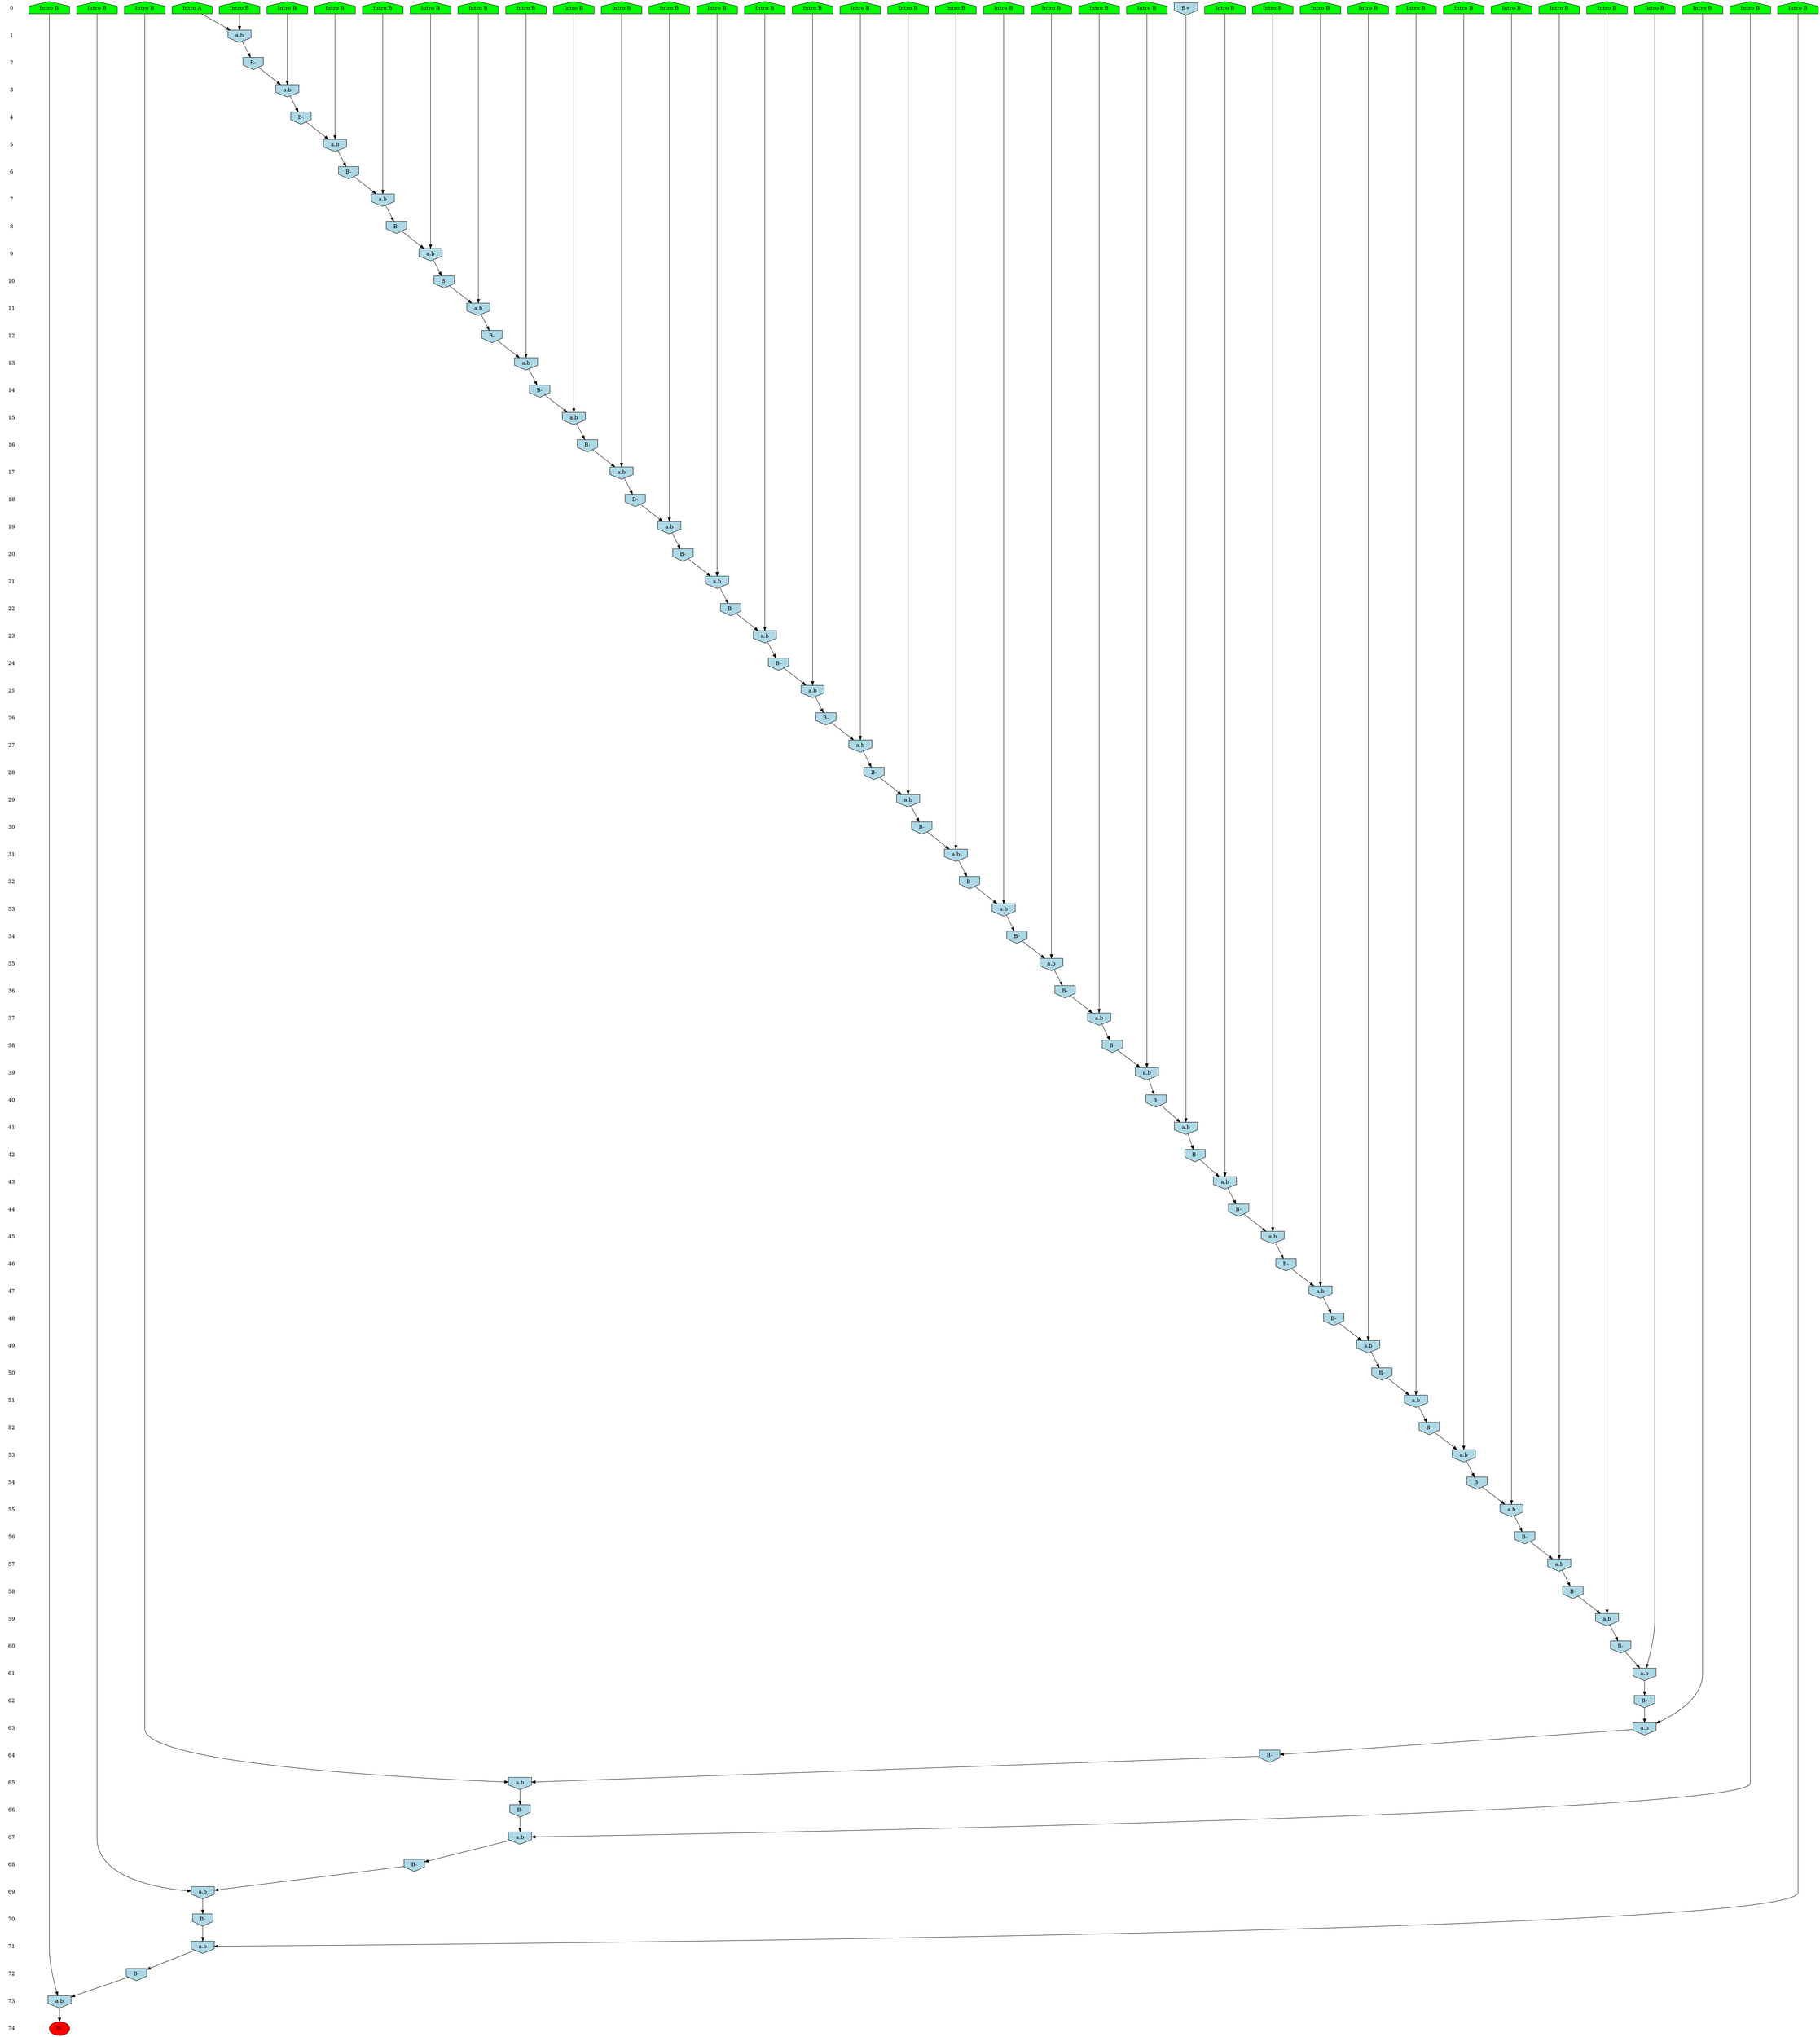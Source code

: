 /* Compression of 1 causal flows obtained in average at 3.277644E+01 t.u */
/* Compressed causal flows were: [37] */
digraph G{
 ranksep=.5 ; 
{ rank = same ; "0" [shape=plaintext] ; node_1 [label ="Intro B", shape=house, style=filled, fillcolor=green] ;
node_2 [label ="Intro B", shape=house, style=filled, fillcolor=green] ;
node_3 [label ="Intro B", shape=house, style=filled, fillcolor=green] ;
node_4 [label ="Intro B", shape=house, style=filled, fillcolor=green] ;
node_5 [label ="Intro B", shape=house, style=filled, fillcolor=green] ;
node_6 [label ="Intro B", shape=house, style=filled, fillcolor=green] ;
node_7 [label ="Intro B", shape=house, style=filled, fillcolor=green] ;
node_8 [label ="Intro B", shape=house, style=filled, fillcolor=green] ;
node_9 [label ="Intro B", shape=house, style=filled, fillcolor=green] ;
node_10 [label ="Intro B", shape=house, style=filled, fillcolor=green] ;
node_11 [label ="Intro B", shape=house, style=filled, fillcolor=green] ;
node_12 [label ="Intro B", shape=house, style=filled, fillcolor=green] ;
node_13 [label ="Intro B", shape=house, style=filled, fillcolor=green] ;
node_14 [label ="Intro B", shape=house, style=filled, fillcolor=green] ;
node_15 [label ="Intro B", shape=house, style=filled, fillcolor=green] ;
node_16 [label ="Intro B", shape=house, style=filled, fillcolor=green] ;
node_17 [label ="Intro B", shape=house, style=filled, fillcolor=green] ;
node_18 [label ="Intro B", shape=house, style=filled, fillcolor=green] ;
node_19 [label ="Intro B", shape=house, style=filled, fillcolor=green] ;
node_20 [label ="Intro B", shape=house, style=filled, fillcolor=green] ;
node_21 [label ="Intro B", shape=house, style=filled, fillcolor=green] ;
node_22 [label ="Intro B", shape=house, style=filled, fillcolor=green] ;
node_23 [label ="Intro B", shape=house, style=filled, fillcolor=green] ;
node_24 [label ="Intro B", shape=house, style=filled, fillcolor=green] ;
node_25 [label ="Intro B", shape=house, style=filled, fillcolor=green] ;
node_26 [label ="Intro B", shape=house, style=filled, fillcolor=green] ;
node_27 [label ="Intro B", shape=house, style=filled, fillcolor=green] ;
node_28 [label ="Intro B", shape=house, style=filled, fillcolor=green] ;
node_29 [label ="Intro B", shape=house, style=filled, fillcolor=green] ;
node_30 [label ="Intro B", shape=house, style=filled, fillcolor=green] ;
node_31 [label ="Intro B", shape=house, style=filled, fillcolor=green] ;
node_32 [label ="Intro B", shape=house, style=filled, fillcolor=green] ;
node_33 [label ="Intro B", shape=house, style=filled, fillcolor=green] ;
node_34 [label ="Intro B", shape=house, style=filled, fillcolor=green] ;
node_35 [label ="Intro B", shape=house, style=filled, fillcolor=green] ;
node_36 [label ="Intro B", shape=house, style=filled, fillcolor=green] ;
node_37 [label ="Intro A", shape=house, style=filled, fillcolor=green] ;
node_51 [label="B+", shape=invhouse, style=filled, fillcolor = lightblue] ;
}
{ rank = same ; "1" [shape=plaintext] ; node_38 [label="a.b", shape=invhouse, style=filled, fillcolor = lightblue] ;
}
{ rank = same ; "2" [shape=plaintext] ; node_39 [label="B-", shape=invhouse, style=filled, fillcolor = lightblue] ;
}
{ rank = same ; "3" [shape=plaintext] ; node_40 [label="a.b", shape=invhouse, style=filled, fillcolor = lightblue] ;
}
{ rank = same ; "4" [shape=plaintext] ; node_41 [label="B-", shape=invhouse, style=filled, fillcolor = lightblue] ;
}
{ rank = same ; "5" [shape=plaintext] ; node_42 [label="a.b", shape=invhouse, style=filled, fillcolor = lightblue] ;
}
{ rank = same ; "6" [shape=plaintext] ; node_43 [label="B-", shape=invhouse, style=filled, fillcolor = lightblue] ;
}
{ rank = same ; "7" [shape=plaintext] ; node_44 [label="a.b", shape=invhouse, style=filled, fillcolor = lightblue] ;
}
{ rank = same ; "8" [shape=plaintext] ; node_45 [label="B-", shape=invhouse, style=filled, fillcolor = lightblue] ;
}
{ rank = same ; "9" [shape=plaintext] ; node_46 [label="a.b", shape=invhouse, style=filled, fillcolor = lightblue] ;
}
{ rank = same ; "10" [shape=plaintext] ; node_47 [label="B-", shape=invhouse, style=filled, fillcolor = lightblue] ;
}
{ rank = same ; "11" [shape=plaintext] ; node_48 [label="a.b", shape=invhouse, style=filled, fillcolor = lightblue] ;
}
{ rank = same ; "12" [shape=plaintext] ; node_49 [label="B-", shape=invhouse, style=filled, fillcolor = lightblue] ;
}
{ rank = same ; "13" [shape=plaintext] ; node_50 [label="a.b", shape=invhouse, style=filled, fillcolor = lightblue] ;
}
{ rank = same ; "14" [shape=plaintext] ; node_52 [label="B-", shape=invhouse, style=filled, fillcolor = lightblue] ;
}
{ rank = same ; "15" [shape=plaintext] ; node_53 [label="a.b", shape=invhouse, style=filled, fillcolor = lightblue] ;
}
{ rank = same ; "16" [shape=plaintext] ; node_54 [label="B-", shape=invhouse, style=filled, fillcolor = lightblue] ;
}
{ rank = same ; "17" [shape=plaintext] ; node_55 [label="a.b", shape=invhouse, style=filled, fillcolor = lightblue] ;
}
{ rank = same ; "18" [shape=plaintext] ; node_56 [label="B-", shape=invhouse, style=filled, fillcolor = lightblue] ;
}
{ rank = same ; "19" [shape=plaintext] ; node_57 [label="a.b", shape=invhouse, style=filled, fillcolor = lightblue] ;
}
{ rank = same ; "20" [shape=plaintext] ; node_58 [label="B-", shape=invhouse, style=filled, fillcolor = lightblue] ;
}
{ rank = same ; "21" [shape=plaintext] ; node_59 [label="a.b", shape=invhouse, style=filled, fillcolor = lightblue] ;
}
{ rank = same ; "22" [shape=plaintext] ; node_60 [label="B-", shape=invhouse, style=filled, fillcolor = lightblue] ;
}
{ rank = same ; "23" [shape=plaintext] ; node_61 [label="a.b", shape=invhouse, style=filled, fillcolor = lightblue] ;
}
{ rank = same ; "24" [shape=plaintext] ; node_62 [label="B-", shape=invhouse, style=filled, fillcolor = lightblue] ;
}
{ rank = same ; "25" [shape=plaintext] ; node_63 [label="a.b", shape=invhouse, style=filled, fillcolor = lightblue] ;
}
{ rank = same ; "26" [shape=plaintext] ; node_64 [label="B-", shape=invhouse, style=filled, fillcolor = lightblue] ;
}
{ rank = same ; "27" [shape=plaintext] ; node_65 [label="a.b", shape=invhouse, style=filled, fillcolor = lightblue] ;
}
{ rank = same ; "28" [shape=plaintext] ; node_66 [label="B-", shape=invhouse, style=filled, fillcolor = lightblue] ;
}
{ rank = same ; "29" [shape=plaintext] ; node_67 [label="a.b", shape=invhouse, style=filled, fillcolor = lightblue] ;
}
{ rank = same ; "30" [shape=plaintext] ; node_68 [label="B-", shape=invhouse, style=filled, fillcolor = lightblue] ;
}
{ rank = same ; "31" [shape=plaintext] ; node_69 [label="a.b", shape=invhouse, style=filled, fillcolor = lightblue] ;
}
{ rank = same ; "32" [shape=plaintext] ; node_70 [label="B-", shape=invhouse, style=filled, fillcolor = lightblue] ;
}
{ rank = same ; "33" [shape=plaintext] ; node_71 [label="a.b", shape=invhouse, style=filled, fillcolor = lightblue] ;
}
{ rank = same ; "34" [shape=plaintext] ; node_72 [label="B-", shape=invhouse, style=filled, fillcolor = lightblue] ;
}
{ rank = same ; "35" [shape=plaintext] ; node_73 [label="a.b", shape=invhouse, style=filled, fillcolor = lightblue] ;
}
{ rank = same ; "36" [shape=plaintext] ; node_74 [label="B-", shape=invhouse, style=filled, fillcolor = lightblue] ;
}
{ rank = same ; "37" [shape=plaintext] ; node_75 [label="a.b", shape=invhouse, style=filled, fillcolor = lightblue] ;
}
{ rank = same ; "38" [shape=plaintext] ; node_76 [label="B-", shape=invhouse, style=filled, fillcolor = lightblue] ;
}
{ rank = same ; "39" [shape=plaintext] ; node_77 [label="a.b", shape=invhouse, style=filled, fillcolor = lightblue] ;
}
{ rank = same ; "40" [shape=plaintext] ; node_78 [label="B-", shape=invhouse, style=filled, fillcolor = lightblue] ;
}
{ rank = same ; "41" [shape=plaintext] ; node_79 [label="a.b", shape=invhouse, style=filled, fillcolor = lightblue] ;
}
{ rank = same ; "42" [shape=plaintext] ; node_80 [label="B-", shape=invhouse, style=filled, fillcolor = lightblue] ;
}
{ rank = same ; "43" [shape=plaintext] ; node_81 [label="a.b", shape=invhouse, style=filled, fillcolor = lightblue] ;
}
{ rank = same ; "44" [shape=plaintext] ; node_82 [label="B-", shape=invhouse, style=filled, fillcolor = lightblue] ;
}
{ rank = same ; "45" [shape=plaintext] ; node_83 [label="a.b", shape=invhouse, style=filled, fillcolor = lightblue] ;
}
{ rank = same ; "46" [shape=plaintext] ; node_84 [label="B-", shape=invhouse, style=filled, fillcolor = lightblue] ;
}
{ rank = same ; "47" [shape=plaintext] ; node_85 [label="a.b", shape=invhouse, style=filled, fillcolor = lightblue] ;
}
{ rank = same ; "48" [shape=plaintext] ; node_86 [label="B-", shape=invhouse, style=filled, fillcolor = lightblue] ;
}
{ rank = same ; "49" [shape=plaintext] ; node_87 [label="a.b", shape=invhouse, style=filled, fillcolor = lightblue] ;
}
{ rank = same ; "50" [shape=plaintext] ; node_88 [label="B-", shape=invhouse, style=filled, fillcolor = lightblue] ;
}
{ rank = same ; "51" [shape=plaintext] ; node_89 [label="a.b", shape=invhouse, style=filled, fillcolor = lightblue] ;
}
{ rank = same ; "52" [shape=plaintext] ; node_90 [label="B-", shape=invhouse, style=filled, fillcolor = lightblue] ;
}
{ rank = same ; "53" [shape=plaintext] ; node_91 [label="a.b", shape=invhouse, style=filled, fillcolor = lightblue] ;
}
{ rank = same ; "54" [shape=plaintext] ; node_92 [label="B-", shape=invhouse, style=filled, fillcolor = lightblue] ;
}
{ rank = same ; "55" [shape=plaintext] ; node_93 [label="a.b", shape=invhouse, style=filled, fillcolor = lightblue] ;
}
{ rank = same ; "56" [shape=plaintext] ; node_94 [label="B-", shape=invhouse, style=filled, fillcolor = lightblue] ;
}
{ rank = same ; "57" [shape=plaintext] ; node_95 [label="a.b", shape=invhouse, style=filled, fillcolor = lightblue] ;
}
{ rank = same ; "58" [shape=plaintext] ; node_96 [label="B-", shape=invhouse, style=filled, fillcolor = lightblue] ;
}
{ rank = same ; "59" [shape=plaintext] ; node_97 [label="a.b", shape=invhouse, style=filled, fillcolor = lightblue] ;
}
{ rank = same ; "60" [shape=plaintext] ; node_98 [label="B-", shape=invhouse, style=filled, fillcolor = lightblue] ;
}
{ rank = same ; "61" [shape=plaintext] ; node_99 [label="a.b", shape=invhouse, style=filled, fillcolor = lightblue] ;
}
{ rank = same ; "62" [shape=plaintext] ; node_100 [label="B-", shape=invhouse, style=filled, fillcolor = lightblue] ;
}
{ rank = same ; "63" [shape=plaintext] ; node_101 [label="a.b", shape=invhouse, style=filled, fillcolor = lightblue] ;
}
{ rank = same ; "64" [shape=plaintext] ; node_102 [label="B-", shape=invhouse, style=filled, fillcolor = lightblue] ;
}
{ rank = same ; "65" [shape=plaintext] ; node_103 [label="a.b", shape=invhouse, style=filled, fillcolor = lightblue] ;
}
{ rank = same ; "66" [shape=plaintext] ; node_104 [label="B-", shape=invhouse, style=filled, fillcolor = lightblue] ;
}
{ rank = same ; "67" [shape=plaintext] ; node_105 [label="a.b", shape=invhouse, style=filled, fillcolor = lightblue] ;
}
{ rank = same ; "68" [shape=plaintext] ; node_106 [label="B-", shape=invhouse, style=filled, fillcolor = lightblue] ;
}
{ rank = same ; "69" [shape=plaintext] ; node_107 [label="a.b", shape=invhouse, style=filled, fillcolor = lightblue] ;
}
{ rank = same ; "70" [shape=plaintext] ; node_108 [label="B-", shape=invhouse, style=filled, fillcolor = lightblue] ;
}
{ rank = same ; "71" [shape=plaintext] ; node_109 [label="a.b", shape=invhouse, style=filled, fillcolor = lightblue] ;
}
{ rank = same ; "72" [shape=plaintext] ; node_110 [label="B-", shape=invhouse, style=filled, fillcolor = lightblue] ;
}
{ rank = same ; "73" [shape=plaintext] ; node_111 [label="a.b", shape=invhouse, style=filled, fillcolor = lightblue] ;
}
{ rank = same ; "74" [shape=plaintext] ; node_112 [label ="B-", style=filled, fillcolor=red] ;
}
"0" -> "1" [style="invis"]; 
"1" -> "2" [style="invis"]; 
"2" -> "3" [style="invis"]; 
"3" -> "4" [style="invis"]; 
"4" -> "5" [style="invis"]; 
"5" -> "6" [style="invis"]; 
"6" -> "7" [style="invis"]; 
"7" -> "8" [style="invis"]; 
"8" -> "9" [style="invis"]; 
"9" -> "10" [style="invis"]; 
"10" -> "11" [style="invis"]; 
"11" -> "12" [style="invis"]; 
"12" -> "13" [style="invis"]; 
"13" -> "14" [style="invis"]; 
"14" -> "15" [style="invis"]; 
"15" -> "16" [style="invis"]; 
"16" -> "17" [style="invis"]; 
"17" -> "18" [style="invis"]; 
"18" -> "19" [style="invis"]; 
"19" -> "20" [style="invis"]; 
"20" -> "21" [style="invis"]; 
"21" -> "22" [style="invis"]; 
"22" -> "23" [style="invis"]; 
"23" -> "24" [style="invis"]; 
"24" -> "25" [style="invis"]; 
"25" -> "26" [style="invis"]; 
"26" -> "27" [style="invis"]; 
"27" -> "28" [style="invis"]; 
"28" -> "29" [style="invis"]; 
"29" -> "30" [style="invis"]; 
"30" -> "31" [style="invis"]; 
"31" -> "32" [style="invis"]; 
"32" -> "33" [style="invis"]; 
"33" -> "34" [style="invis"]; 
"34" -> "35" [style="invis"]; 
"35" -> "36" [style="invis"]; 
"36" -> "37" [style="invis"]; 
"37" -> "38" [style="invis"]; 
"38" -> "39" [style="invis"]; 
"39" -> "40" [style="invis"]; 
"40" -> "41" [style="invis"]; 
"41" -> "42" [style="invis"]; 
"42" -> "43" [style="invis"]; 
"43" -> "44" [style="invis"]; 
"44" -> "45" [style="invis"]; 
"45" -> "46" [style="invis"]; 
"46" -> "47" [style="invis"]; 
"47" -> "48" [style="invis"]; 
"48" -> "49" [style="invis"]; 
"49" -> "50" [style="invis"]; 
"50" -> "51" [style="invis"]; 
"51" -> "52" [style="invis"]; 
"52" -> "53" [style="invis"]; 
"53" -> "54" [style="invis"]; 
"54" -> "55" [style="invis"]; 
"55" -> "56" [style="invis"]; 
"56" -> "57" [style="invis"]; 
"57" -> "58" [style="invis"]; 
"58" -> "59" [style="invis"]; 
"59" -> "60" [style="invis"]; 
"60" -> "61" [style="invis"]; 
"61" -> "62" [style="invis"]; 
"62" -> "63" [style="invis"]; 
"63" -> "64" [style="invis"]; 
"64" -> "65" [style="invis"]; 
"65" -> "66" [style="invis"]; 
"66" -> "67" [style="invis"]; 
"67" -> "68" [style="invis"]; 
"68" -> "69" [style="invis"]; 
"69" -> "70" [style="invis"]; 
"70" -> "71" [style="invis"]; 
"71" -> "72" [style="invis"]; 
"72" -> "73" [style="invis"]; 
"73" -> "74" [style="invis"]; 
node_4 -> node_38
node_37 -> node_38
node_38 -> node_39
node_14 -> node_40
node_39 -> node_40
node_40 -> node_41
node_11 -> node_42
node_41 -> node_42
node_42 -> node_43
node_34 -> node_44
node_43 -> node_44
node_44 -> node_45
node_7 -> node_46
node_45 -> node_46
node_46 -> node_47
node_25 -> node_48
node_47 -> node_48
node_48 -> node_49
node_27 -> node_50
node_49 -> node_50
node_50 -> node_52
node_32 -> node_53
node_52 -> node_53
node_53 -> node_54
node_16 -> node_55
node_54 -> node_55
node_55 -> node_56
node_5 -> node_57
node_56 -> node_57
node_57 -> node_58
node_35 -> node_59
node_58 -> node_59
node_59 -> node_60
node_12 -> node_61
node_60 -> node_61
node_61 -> node_62
node_33 -> node_63
node_62 -> node_63
node_63 -> node_64
node_20 -> node_65
node_64 -> node_65
node_65 -> node_66
node_17 -> node_67
node_66 -> node_67
node_67 -> node_68
node_3 -> node_69
node_68 -> node_69
node_69 -> node_70
node_22 -> node_71
node_70 -> node_71
node_71 -> node_72
node_10 -> node_73
node_72 -> node_73
node_73 -> node_74
node_9 -> node_75
node_74 -> node_75
node_75 -> node_76
node_15 -> node_77
node_76 -> node_77
node_77 -> node_78
node_51 -> node_79
node_78 -> node_79
node_79 -> node_80
node_29 -> node_81
node_80 -> node_81
node_81 -> node_82
node_24 -> node_83
node_82 -> node_83
node_83 -> node_84
node_19 -> node_85
node_84 -> node_85
node_85 -> node_86
node_23 -> node_87
node_86 -> node_87
node_87 -> node_88
node_36 -> node_89
node_88 -> node_89
node_89 -> node_90
node_8 -> node_91
node_90 -> node_91
node_91 -> node_92
node_18 -> node_93
node_92 -> node_93
node_93 -> node_94
node_2 -> node_95
node_94 -> node_95
node_95 -> node_96
node_31 -> node_97
node_96 -> node_97
node_97 -> node_98
node_6 -> node_99
node_98 -> node_99
node_99 -> node_100
node_26 -> node_101
node_100 -> node_101
node_101 -> node_102
node_1 -> node_103
node_102 -> node_103
node_103 -> node_104
node_28 -> node_105
node_104 -> node_105
node_105 -> node_106
node_13 -> node_107
node_106 -> node_107
node_107 -> node_108
node_21 -> node_109
node_108 -> node_109
node_109 -> node_110
node_30 -> node_111
node_110 -> node_111
node_111 -> node_112
}
/*
 Dot generation time: 0.000838
*/